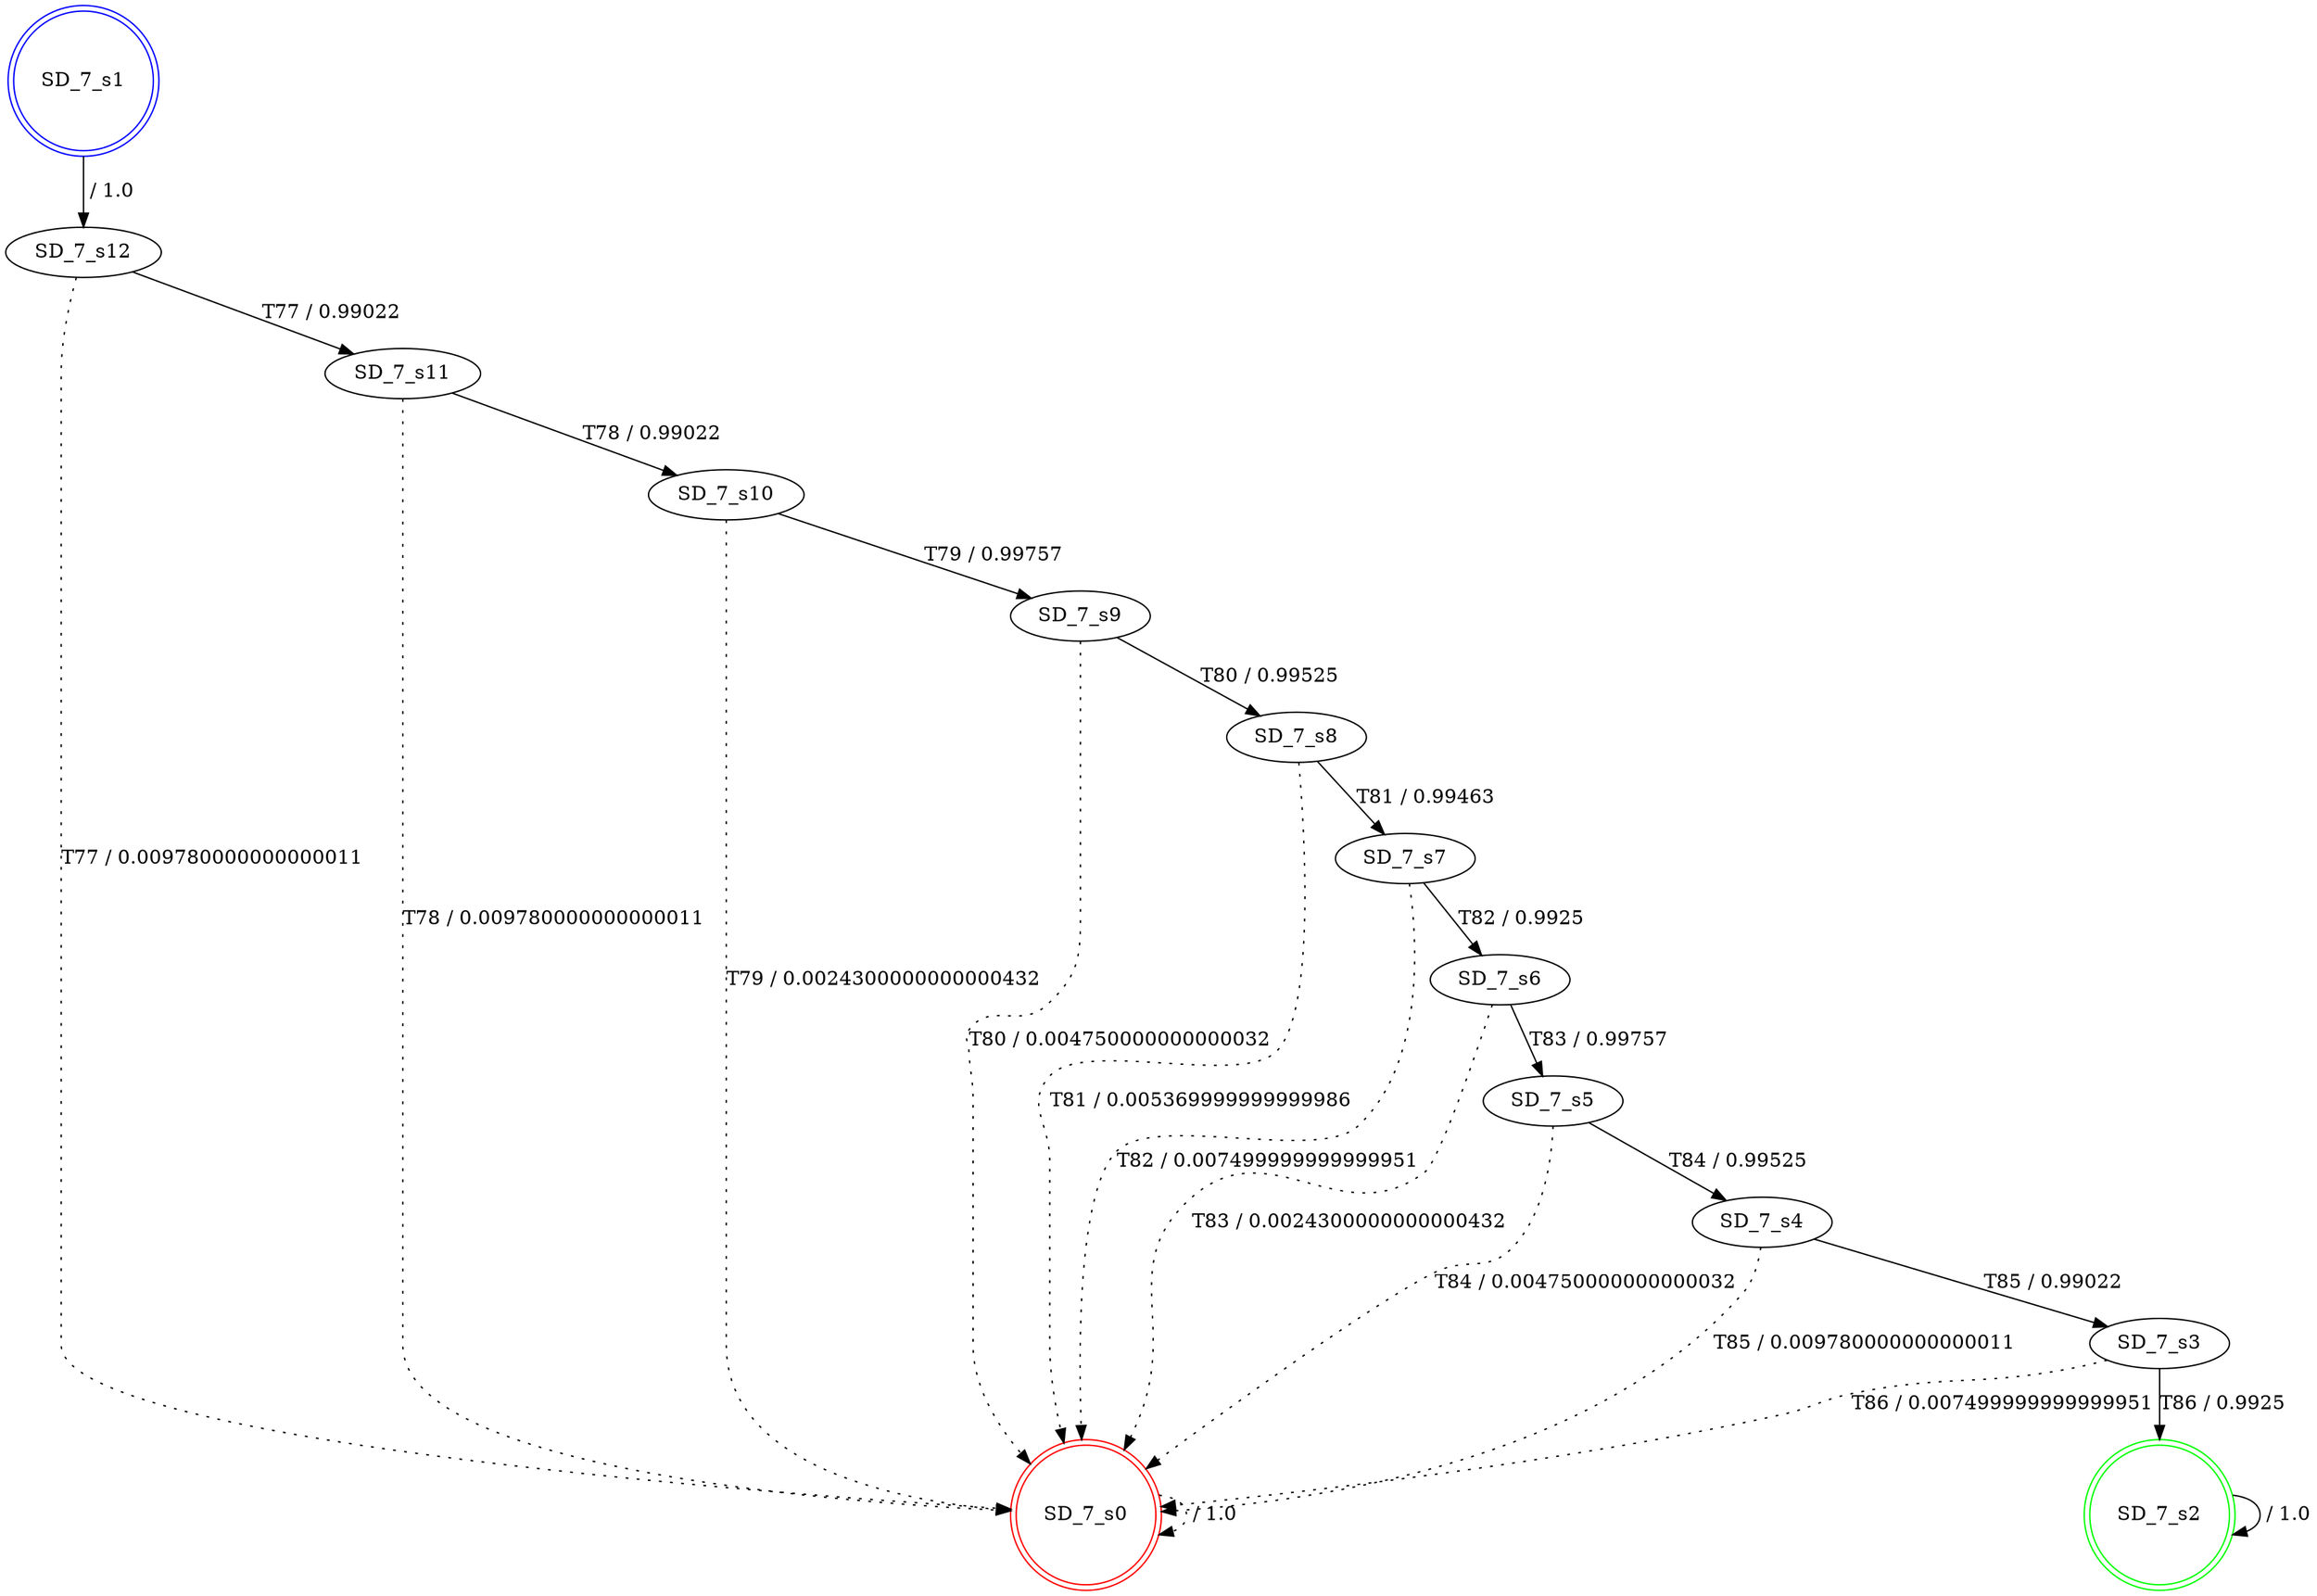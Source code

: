 digraph graphname {
SD_7_s0 [label="SD_7_s0",color=red,shape=doublecircle ];
SD_7_s1 [label="SD_7_s1",color=blue,shape=doublecircle ];
SD_7_s2 [label="SD_7_s2",color=green,shape=doublecircle ];
SD_7_s3 [label="SD_7_s3" ];
SD_7_s4 [label="SD_7_s4" ];
SD_7_s5 [label="SD_7_s5" ];
SD_7_s6 [label="SD_7_s6" ];
SD_7_s7 [label="SD_7_s7" ];
SD_7_s8 [label="SD_7_s8" ];
SD_7_s9 [label="SD_7_s9" ];
SD_7_s10 [label="SD_7_s10" ];
SD_7_s11 [label="SD_7_s11" ];
SD_7_s12 [label="SD_7_s12" ];
SD_7_s0 -> SD_7_s0 [label=" / 1.0", style=dotted];
SD_7_s1 -> SD_7_s12 [label=" / 1.0"];
SD_7_s2 -> SD_7_s2 [label=" / 1.0"];
SD_7_s3 -> SD_7_s2 [label="T86 / 0.9925"];
SD_7_s3 -> SD_7_s0 [label="T86 / 0.007499999999999951", style=dotted];
SD_7_s4 -> SD_7_s3 [label="T85 / 0.99022"];
SD_7_s4 -> SD_7_s0 [label="T85 / 0.009780000000000011", style=dotted];
SD_7_s5 -> SD_7_s4 [label="T84 / 0.99525"];
SD_7_s5 -> SD_7_s0 [label="T84 / 0.004750000000000032", style=dotted];
SD_7_s6 -> SD_7_s5 [label="T83 / 0.99757"];
SD_7_s6 -> SD_7_s0 [label="T83 / 0.0024300000000000432", style=dotted];
SD_7_s7 -> SD_7_s6 [label="T82 / 0.9925"];
SD_7_s7 -> SD_7_s0 [label="T82 / 0.007499999999999951", style=dotted];
SD_7_s8 -> SD_7_s7 [label="T81 / 0.99463"];
SD_7_s8 -> SD_7_s0 [label="T81 / 0.005369999999999986", style=dotted];
SD_7_s9 -> SD_7_s8 [label="T80 / 0.99525"];
SD_7_s9 -> SD_7_s0 [label="T80 / 0.004750000000000032", style=dotted];
SD_7_s10 -> SD_7_s9 [label="T79 / 0.99757"];
SD_7_s10 -> SD_7_s0 [label="T79 / 0.0024300000000000432", style=dotted];
SD_7_s11 -> SD_7_s10 [label="T78 / 0.99022"];
SD_7_s11 -> SD_7_s0 [label="T78 / 0.009780000000000011", style=dotted];
SD_7_s12 -> SD_7_s11 [label="T77 / 0.99022"];
SD_7_s12 -> SD_7_s0 [label="T77 / 0.009780000000000011", style=dotted];
}